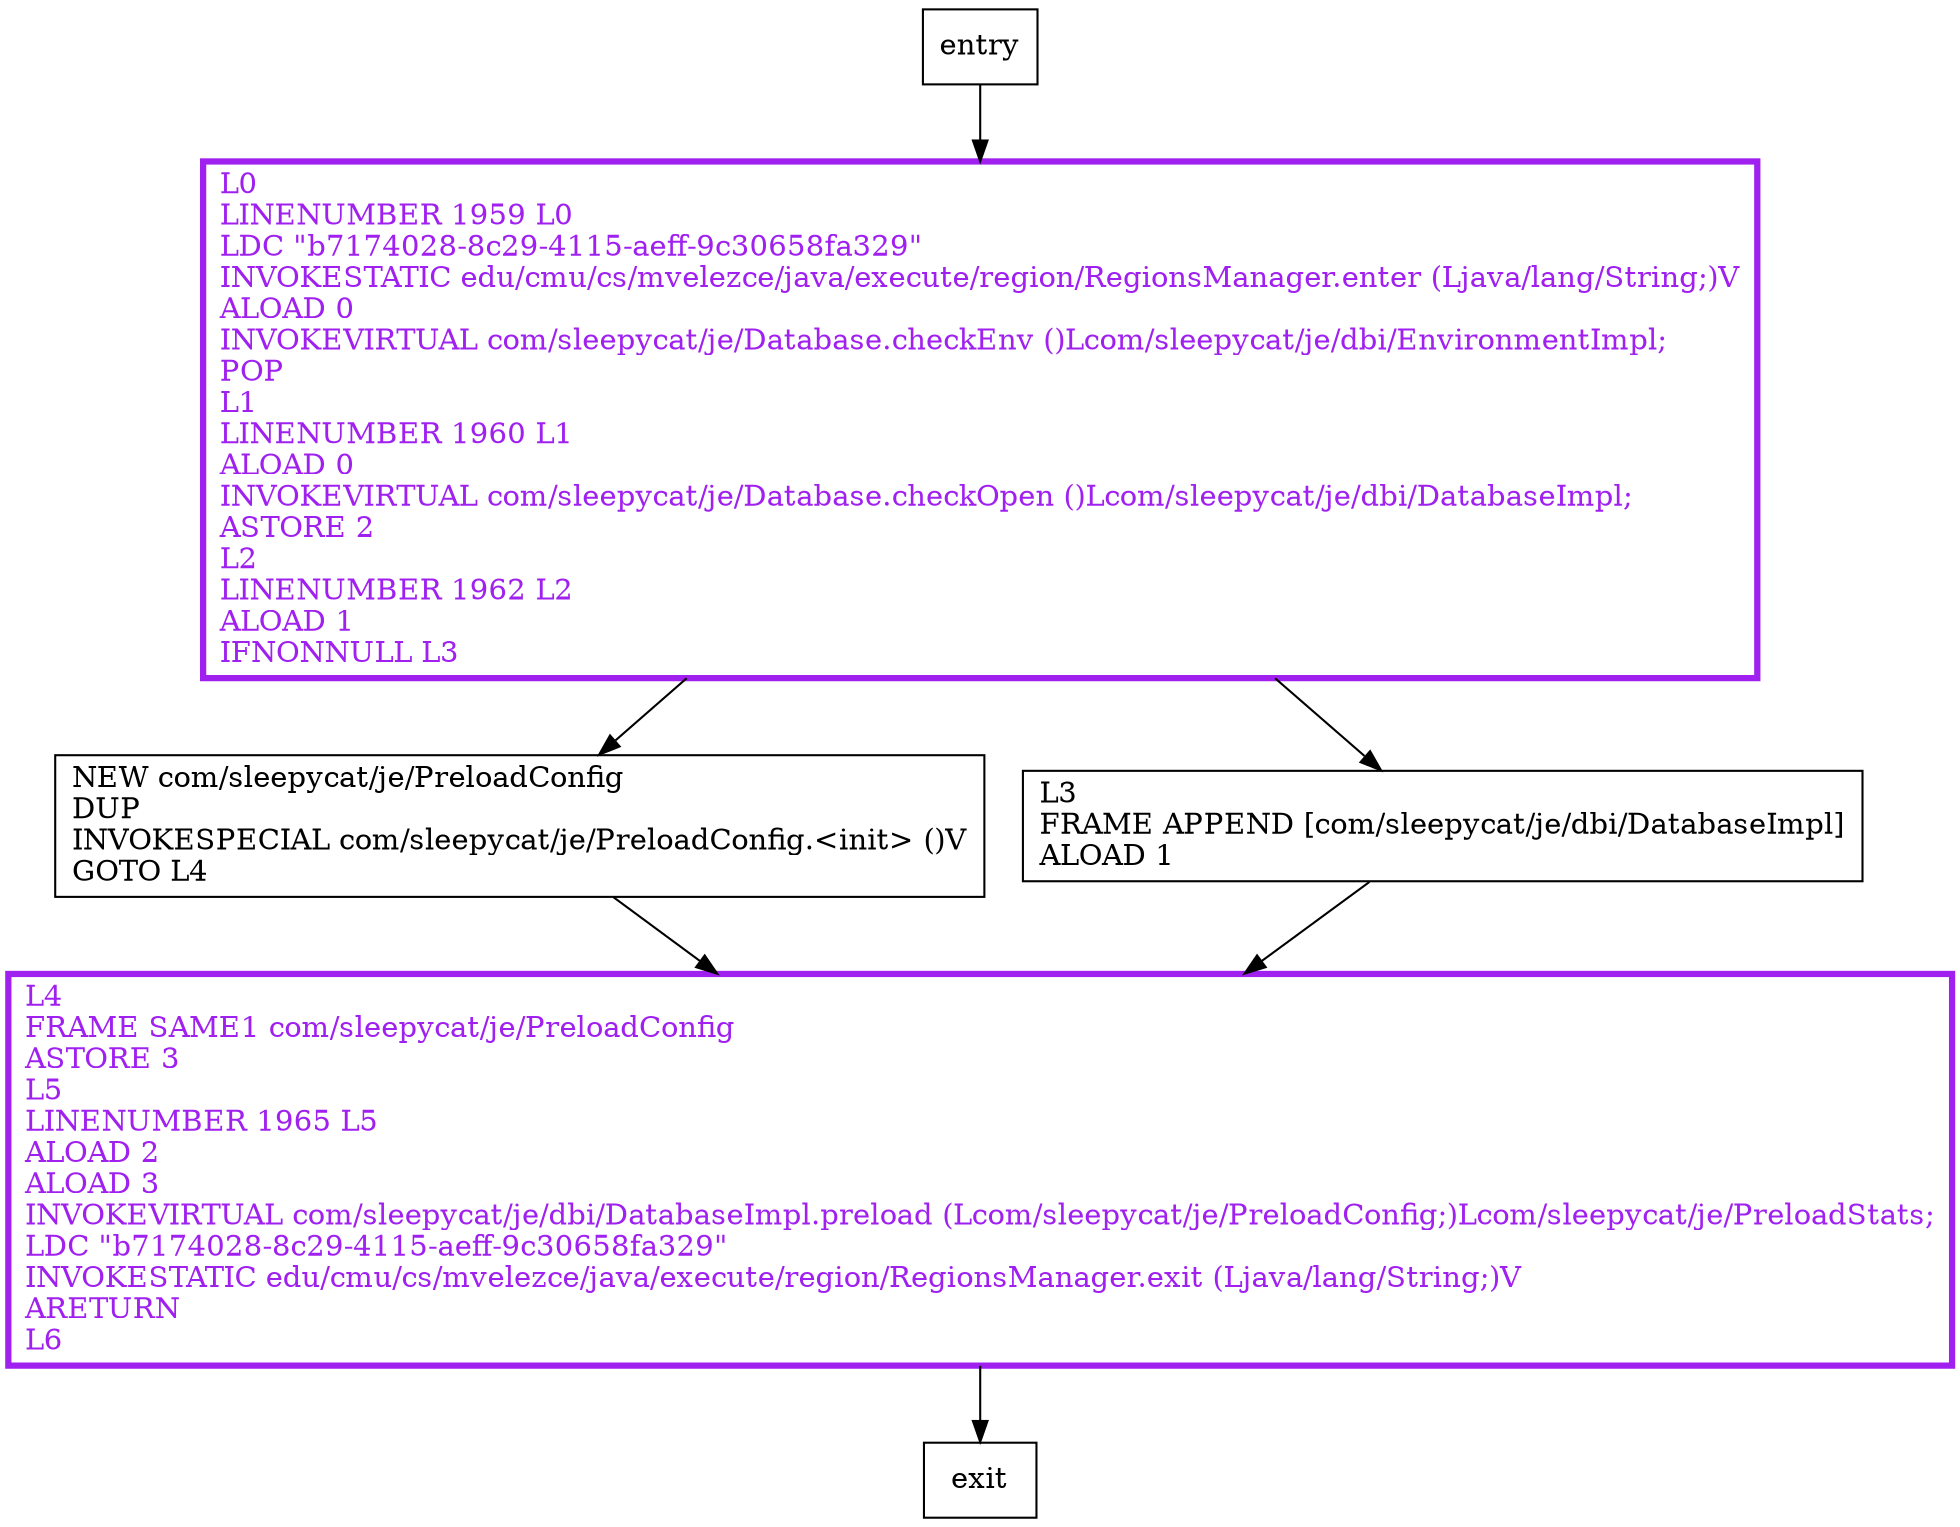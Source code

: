 digraph preload {
node [shape=record];
1082916388 [label="NEW com/sleepycat/je/PreloadConfig\lDUP\lINVOKESPECIAL com/sleepycat/je/PreloadConfig.\<init\> ()V\lGOTO L4\l"];
1541517092 [label="L3\lFRAME APPEND [com/sleepycat/je/dbi/DatabaseImpl]\lALOAD 1\l"];
5976599 [label="L4\lFRAME SAME1 com/sleepycat/je/PreloadConfig\lASTORE 3\lL5\lLINENUMBER 1965 L5\lALOAD 2\lALOAD 3\lINVOKEVIRTUAL com/sleepycat/je/dbi/DatabaseImpl.preload (Lcom/sleepycat/je/PreloadConfig;)Lcom/sleepycat/je/PreloadStats;\lLDC \"b7174028-8c29-4115-aeff-9c30658fa329\"\lINVOKESTATIC edu/cmu/cs/mvelezce/java/execute/region/RegionsManager.exit (Ljava/lang/String;)V\lARETURN\lL6\l"];
656885674 [label="L0\lLINENUMBER 1959 L0\lLDC \"b7174028-8c29-4115-aeff-9c30658fa329\"\lINVOKESTATIC edu/cmu/cs/mvelezce/java/execute/region/RegionsManager.enter (Ljava/lang/String;)V\lALOAD 0\lINVOKEVIRTUAL com/sleepycat/je/Database.checkEnv ()Lcom/sleepycat/je/dbi/EnvironmentImpl;\lPOP\lL1\lLINENUMBER 1960 L1\lALOAD 0\lINVOKEVIRTUAL com/sleepycat/je/Database.checkOpen ()Lcom/sleepycat/je/dbi/DatabaseImpl;\lASTORE 2\lL2\lLINENUMBER 1962 L2\lALOAD 1\lIFNONNULL L3\l"];
entry;
exit;
entry -> 656885674
1082916388 -> 5976599
1541517092 -> 5976599
5976599 -> exit
656885674 -> 1082916388
656885674 -> 1541517092
5976599[fontcolor="purple", penwidth=3, color="purple"];
656885674[fontcolor="purple", penwidth=3, color="purple"];
}
